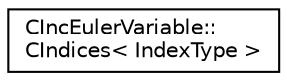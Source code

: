 digraph "Graphical Class Hierarchy"
{
 // LATEX_PDF_SIZE
  edge [fontname="Helvetica",fontsize="10",labelfontname="Helvetica",labelfontsize="10"];
  node [fontname="Helvetica",fontsize="10",shape=record];
  rankdir="LR";
  Node0 [label="CIncEulerVariable::\lCIndices\< IndexType \>",height=0.2,width=0.4,color="black", fillcolor="white", style="filled",URL="$structCIncEulerVariable_1_1CIndices.html",tooltip=" "];
}

